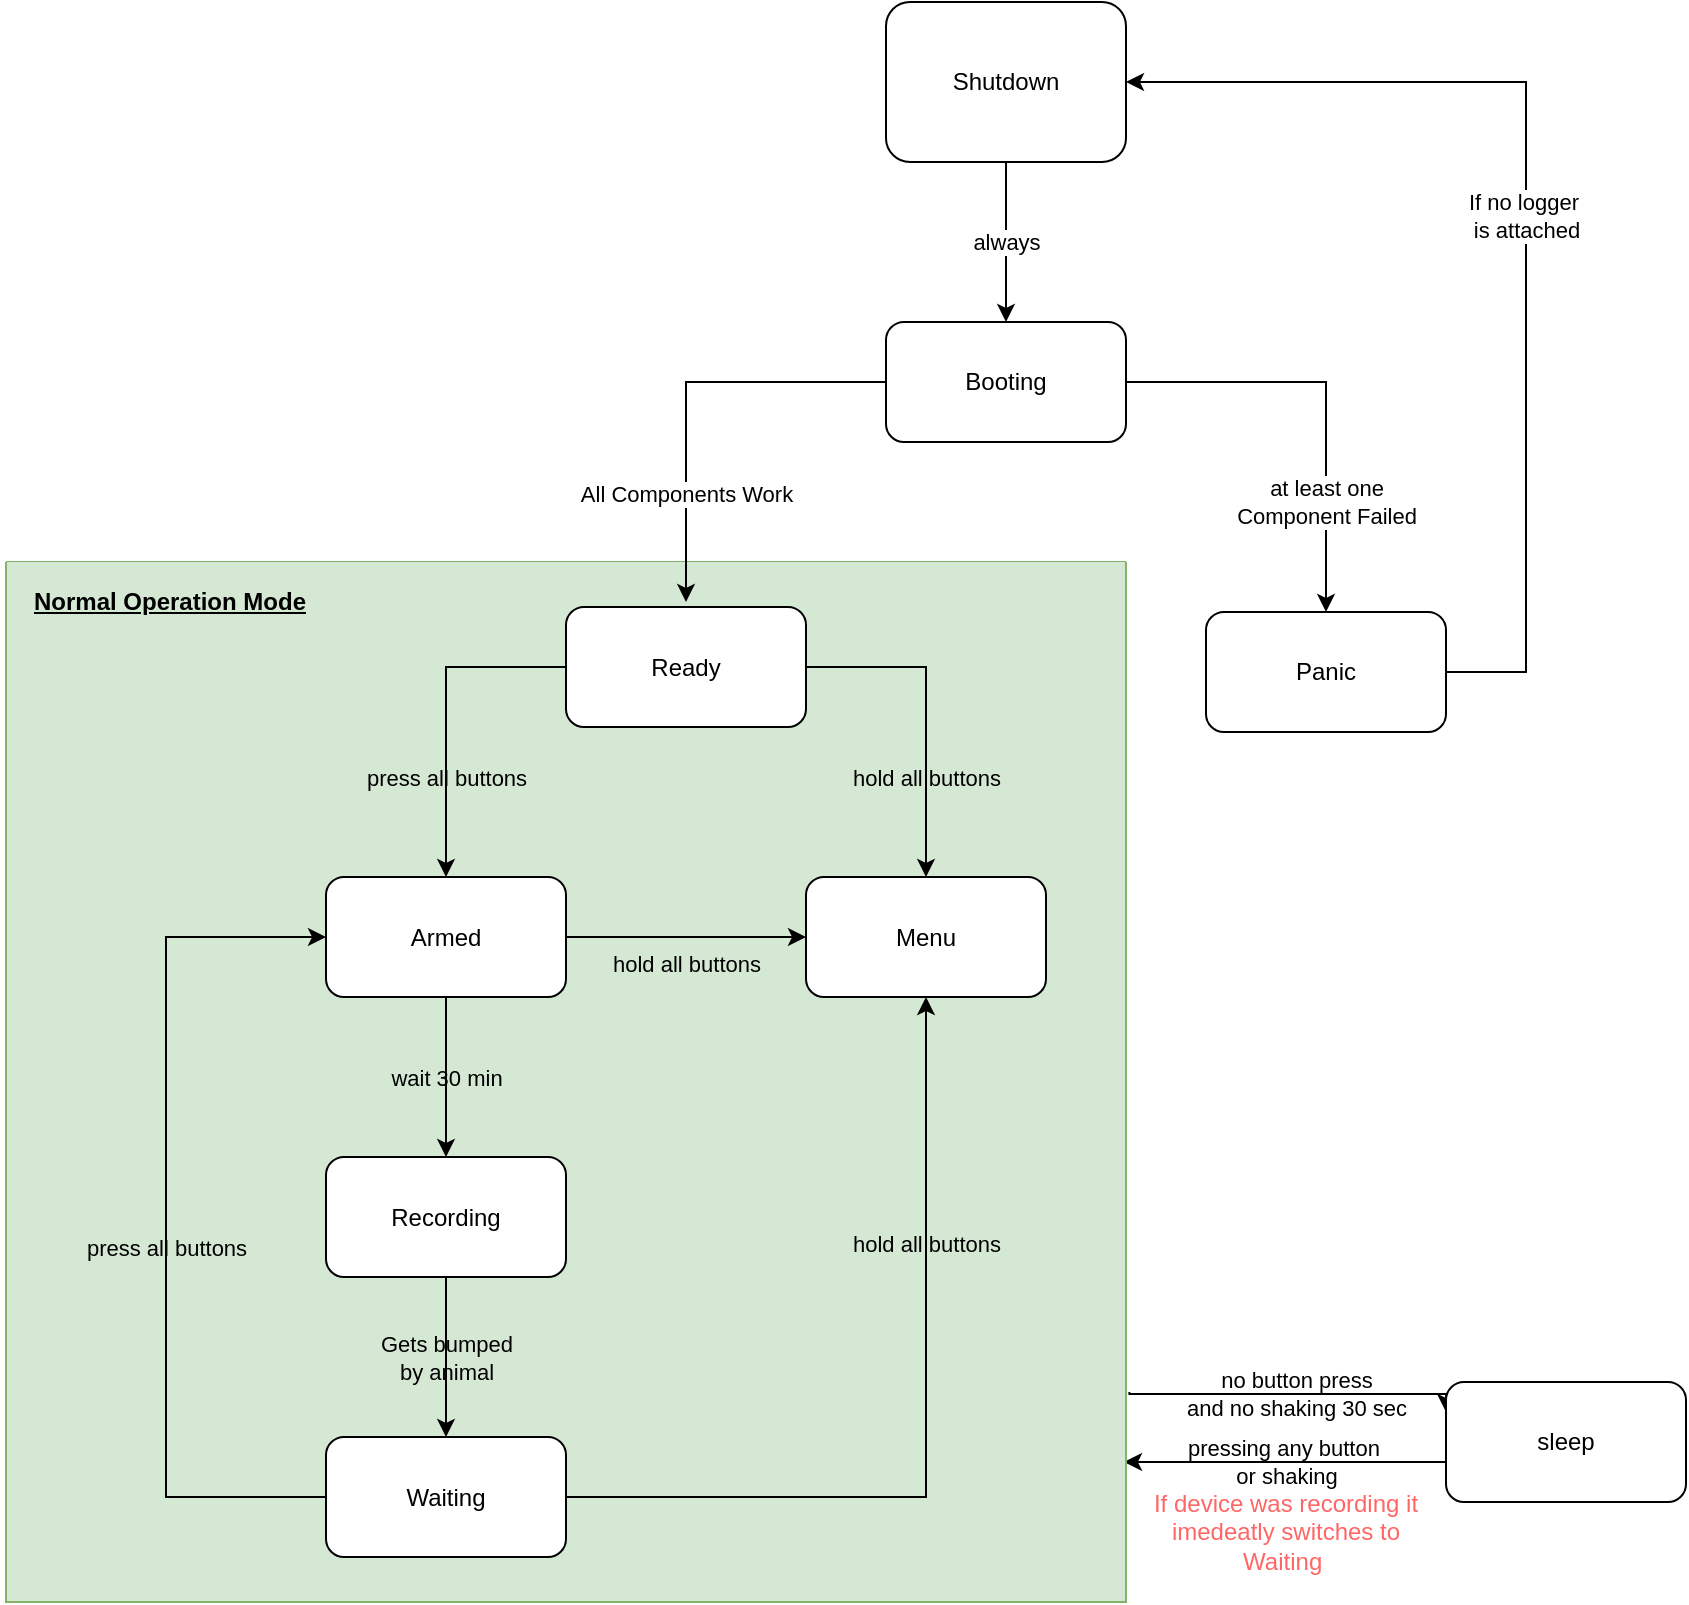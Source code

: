 <mxfile version="20.8.13" type="device"><diagram name="Page-1" id="edf60f1a-56cd-e834-aa8a-f176f3a09ee4"><mxGraphModel dx="1195" dy="625" grid="1" gridSize="10" guides="1" tooltips="1" connect="1" arrows="1" fold="1" page="1" pageScale="1" pageWidth="1100" pageHeight="850" background="none" math="0" shadow="0"><root><mxCell id="0"/><mxCell id="1" parent="0"/><mxCell id="YvYYPQl1nn8t_g6paHAM-7" value="always" style="edgeStyle=orthogonalEdgeStyle;rounded=0;orthogonalLoop=1;jettySize=auto;html=1;" edge="1" parent="1" source="YvYYPQl1nn8t_g6paHAM-3" target="YvYYPQl1nn8t_g6paHAM-6"><mxGeometry relative="1" as="geometry"/></mxCell><mxCell id="YvYYPQl1nn8t_g6paHAM-3" value="Shutdown" style="rounded=1;whiteSpace=wrap;html=1;" vertex="1" parent="1"><mxGeometry x="480" y="120" width="120" height="80" as="geometry"/></mxCell><mxCell id="YvYYPQl1nn8t_g6paHAM-11" value="at least one &lt;br&gt;Component Failed" style="edgeStyle=orthogonalEdgeStyle;rounded=0;orthogonalLoop=1;jettySize=auto;html=1;entryX=0.5;entryY=0;entryDx=0;entryDy=0;" edge="1" parent="1" source="YvYYPQl1nn8t_g6paHAM-6" target="YvYYPQl1nn8t_g6paHAM-10"><mxGeometry x="0.488" relative="1" as="geometry"><Array as="points"><mxPoint x="700" y="310"/></Array><mxPoint as="offset"/></mxGeometry></mxCell><mxCell id="YvYYPQl1nn8t_g6paHAM-6" value="Booting" style="whiteSpace=wrap;html=1;rounded=1;" vertex="1" parent="1"><mxGeometry x="480" y="280" width="120" height="60" as="geometry"/></mxCell><mxCell id="YvYYPQl1nn8t_g6paHAM-24" value="If no logger&amp;nbsp;&lt;br&gt;is attached" style="edgeStyle=orthogonalEdgeStyle;rounded=0;orthogonalLoop=1;jettySize=auto;html=1;entryX=1;entryY=0.5;entryDx=0;entryDy=0;labelBackgroundColor=default;" edge="1" parent="1" source="YvYYPQl1nn8t_g6paHAM-10" target="YvYYPQl1nn8t_g6paHAM-3"><mxGeometry relative="1" as="geometry"><Array as="points"><mxPoint x="800" y="455"/><mxPoint x="800" y="160"/></Array></mxGeometry></mxCell><mxCell id="YvYYPQl1nn8t_g6paHAM-10" value="Panic" style="whiteSpace=wrap;html=1;rounded=1;" vertex="1" parent="1"><mxGeometry x="640" y="425" width="120" height="60" as="geometry"/></mxCell><mxCell id="YvYYPQl1nn8t_g6paHAM-30" value="pressing any button&amp;nbsp;&lt;br&gt;or shaking" style="edgeStyle=orthogonalEdgeStyle;rounded=0;orthogonalLoop=1;jettySize=auto;html=1;labelBackgroundColor=none;fontFamily=Helvetica;" edge="1" parent="1" source="YvYYPQl1nn8t_g6paHAM-26"><mxGeometry relative="1" as="geometry"><mxPoint x="599" y="850" as="targetPoint"/><Array as="points"><mxPoint x="599" y="850"/></Array></mxGeometry></mxCell><mxCell id="YvYYPQl1nn8t_g6paHAM-31" value="no button press&lt;br&gt;and no shaking 30 sec" style="edgeStyle=orthogonalEdgeStyle;rounded=0;orthogonalLoop=1;jettySize=auto;html=1;labelBackgroundColor=none;fontFamily=Helvetica;exitX=1.003;exitY=0.798;exitDx=0;exitDy=0;exitPerimeter=0;entryX=0;entryY=0.25;entryDx=0;entryDy=0;" edge="1" parent="1" source="YvYYPQl1nn8t_g6paHAM-27" target="YvYYPQl1nn8t_g6paHAM-26"><mxGeometry relative="1" as="geometry"><mxPoint x="630" y="780" as="targetPoint"/><Array as="points"><mxPoint x="602" y="816"/></Array></mxGeometry></mxCell><mxCell id="YvYYPQl1nn8t_g6paHAM-26" value="sleep" style="rounded=1;whiteSpace=wrap;html=1;" vertex="1" parent="1"><mxGeometry x="760" y="810" width="120" height="60" as="geometry"/></mxCell><mxCell id="YvYYPQl1nn8t_g6paHAM-27" value="" style="swimlane;startSize=0;fillColor=#D5E8D4;strokeColor=#82b366;glass=0;shadow=0;rounded=0;swimlaneFillColor=#D5E8D4;" vertex="1" parent="1"><mxGeometry x="40" y="400" width="560" height="520" as="geometry"><mxRectangle x="40" y="400" width="50" height="40" as="alternateBounds"/></mxGeometry></mxCell><mxCell id="YvYYPQl1nn8t_g6paHAM-8" value="Ready" style="whiteSpace=wrap;html=1;rounded=1;" vertex="1" parent="YvYYPQl1nn8t_g6paHAM-27"><mxGeometry x="280" y="22.5" width="120" height="60" as="geometry"/></mxCell><mxCell id="YvYYPQl1nn8t_g6paHAM-13" value="Armed" style="whiteSpace=wrap;html=1;rounded=1;" vertex="1" parent="YvYYPQl1nn8t_g6paHAM-27"><mxGeometry x="160" y="157.5" width="120" height="60" as="geometry"/></mxCell><mxCell id="YvYYPQl1nn8t_g6paHAM-14" value="press all buttons" style="edgeStyle=orthogonalEdgeStyle;rounded=0;orthogonalLoop=1;jettySize=auto;html=1;labelBackgroundColor=none;" edge="1" parent="YvYYPQl1nn8t_g6paHAM-27" source="YvYYPQl1nn8t_g6paHAM-8" target="YvYYPQl1nn8t_g6paHAM-13"><mxGeometry x="0.394" relative="1" as="geometry"><Array as="points"><mxPoint x="220" y="52.5"/></Array><mxPoint as="offset"/></mxGeometry></mxCell><mxCell id="YvYYPQl1nn8t_g6paHAM-15" value="Menu" style="whiteSpace=wrap;html=1;rounded=1;" vertex="1" parent="YvYYPQl1nn8t_g6paHAM-27"><mxGeometry x="400" y="157.5" width="120" height="60" as="geometry"/></mxCell><mxCell id="YvYYPQl1nn8t_g6paHAM-16" value="hold all buttons" style="edgeStyle=orthogonalEdgeStyle;rounded=0;orthogonalLoop=1;jettySize=auto;html=1;labelBackgroundColor=none;" edge="1" parent="YvYYPQl1nn8t_g6paHAM-27" source="YvYYPQl1nn8t_g6paHAM-8" target="YvYYPQl1nn8t_g6paHAM-15"><mxGeometry x="0.394" relative="1" as="geometry"><Array as="points"><mxPoint x="460" y="52.5"/></Array><mxPoint as="offset"/></mxGeometry></mxCell><mxCell id="YvYYPQl1nn8t_g6paHAM-17" value="&#10;&lt;span style=&quot;color: rgb(0, 0, 0); font-family: Helvetica; font-size: 11px; font-style: normal; font-variant-ligatures: normal; font-variant-caps: normal; font-weight: 400; letter-spacing: normal; orphans: 2; text-align: center; text-indent: 0px; text-transform: none; widows: 2; word-spacing: 0px; -webkit-text-stroke-width: 0px; text-decoration-thickness: initial; text-decoration-style: initial; text-decoration-color: initial; float: none; display: inline !important;&quot;&gt;hold all buttons&lt;/span&gt;&#10;&#10;" style="edgeStyle=orthogonalEdgeStyle;rounded=0;orthogonalLoop=1;jettySize=auto;html=1;entryX=0;entryY=0.5;entryDx=0;entryDy=0;labelBackgroundColor=none;" edge="1" parent="YvYYPQl1nn8t_g6paHAM-27" source="YvYYPQl1nn8t_g6paHAM-13" target="YvYYPQl1nn8t_g6paHAM-15"><mxGeometry y="-20" relative="1" as="geometry"><mxPoint as="offset"/></mxGeometry></mxCell><mxCell id="YvYYPQl1nn8t_g6paHAM-18" value="Recording" style="whiteSpace=wrap;html=1;rounded=1;" vertex="1" parent="YvYYPQl1nn8t_g6paHAM-27"><mxGeometry x="160" y="297.5" width="120" height="60" as="geometry"/></mxCell><mxCell id="YvYYPQl1nn8t_g6paHAM-19" value="wait 30 min" style="edgeStyle=orthogonalEdgeStyle;rounded=0;orthogonalLoop=1;jettySize=auto;html=1;labelBackgroundColor=none;" edge="1" parent="YvYYPQl1nn8t_g6paHAM-27" source="YvYYPQl1nn8t_g6paHAM-13" target="YvYYPQl1nn8t_g6paHAM-18"><mxGeometry relative="1" as="geometry"/></mxCell><mxCell id="YvYYPQl1nn8t_g6paHAM-22" value="&#10;&lt;span style=&quot;color: rgb(0, 0, 0); font-family: Helvetica; font-size: 11px; font-style: normal; font-variant-ligatures: normal; font-variant-caps: normal; font-weight: 400; letter-spacing: normal; orphans: 2; text-align: center; text-indent: 0px; text-transform: none; widows: 2; word-spacing: 0px; -webkit-text-stroke-width: 0px; text-decoration-thickness: initial; text-decoration-style: initial; text-decoration-color: initial; float: none; display: inline !important;&quot;&gt;hold all buttons&lt;/span&gt;&#10;&#10;" style="edgeStyle=orthogonalEdgeStyle;rounded=0;orthogonalLoop=1;jettySize=auto;html=1;entryX=0.5;entryY=1;entryDx=0;entryDy=0;labelBackgroundColor=none;" edge="1" parent="YvYYPQl1nn8t_g6paHAM-27" source="YvYYPQl1nn8t_g6paHAM-20" target="YvYYPQl1nn8t_g6paHAM-15"><mxGeometry x="0.395" relative="1" as="geometry"><mxPoint as="offset"/></mxGeometry></mxCell><mxCell id="YvYYPQl1nn8t_g6paHAM-23" value="&#10;&lt;span style=&quot;color: rgb(0, 0, 0); font-family: Helvetica; font-size: 11px; font-style: normal; font-variant-ligatures: normal; font-variant-caps: normal; font-weight: 400; letter-spacing: normal; orphans: 2; text-align: center; text-indent: 0px; text-transform: none; widows: 2; word-spacing: 0px; -webkit-text-stroke-width: 0px; text-decoration-thickness: initial; text-decoration-style: initial; text-decoration-color: initial; float: none; display: inline !important;&quot;&gt;press all buttons&lt;/span&gt;&#10;&#10;" style="edgeStyle=orthogonalEdgeStyle;rounded=0;orthogonalLoop=1;jettySize=auto;html=1;labelBackgroundColor=none;entryX=0;entryY=0.5;entryDx=0;entryDy=0;" edge="1" parent="YvYYPQl1nn8t_g6paHAM-27" source="YvYYPQl1nn8t_g6paHAM-20" target="YvYYPQl1nn8t_g6paHAM-13"><mxGeometry x="-0.102" relative="1" as="geometry"><mxPoint x="90" y="287.5" as="targetPoint"/><Array as="points"><mxPoint x="80" y="467.5"/><mxPoint x="80" y="187.5"/></Array><mxPoint as="offset"/></mxGeometry></mxCell><mxCell id="YvYYPQl1nn8t_g6paHAM-20" value="Waiting" style="whiteSpace=wrap;html=1;rounded=1;" vertex="1" parent="YvYYPQl1nn8t_g6paHAM-27"><mxGeometry x="160" y="437.5" width="120" height="60" as="geometry"/></mxCell><mxCell id="YvYYPQl1nn8t_g6paHAM-21" value="Gets bumped &lt;br&gt;by animal" style="edgeStyle=orthogonalEdgeStyle;rounded=0;orthogonalLoop=1;jettySize=auto;html=1;labelBackgroundColor=none;" edge="1" parent="YvYYPQl1nn8t_g6paHAM-27" source="YvYYPQl1nn8t_g6paHAM-18" target="YvYYPQl1nn8t_g6paHAM-20"><mxGeometry relative="1" as="geometry"/></mxCell><mxCell id="YvYYPQl1nn8t_g6paHAM-28" value="Normal Operation Mode" style="text;html=1;strokeColor=none;fillColor=none;align=center;verticalAlign=middle;whiteSpace=wrap;rounded=0;fontStyle=5;fontFamily=Helvetica;" vertex="1" parent="YvYYPQl1nn8t_g6paHAM-27"><mxGeometry x="-3" y="5" width="170" height="30" as="geometry"/></mxCell><mxCell id="YvYYPQl1nn8t_g6paHAM-9" value="All Components Work" style="edgeStyle=orthogonalEdgeStyle;rounded=0;orthogonalLoop=1;jettySize=auto;html=1;" edge="1" parent="1" source="YvYYPQl1nn8t_g6paHAM-6"><mxGeometry x="0.488" relative="1" as="geometry"><mxPoint x="380" y="420" as="targetPoint"/><Array as="points"><mxPoint x="380" y="310"/></Array><mxPoint as="offset"/></mxGeometry></mxCell><mxCell id="YvYYPQl1nn8t_g6paHAM-32" value="If device was recording it imedeatly switches to Waiting&amp;nbsp;" style="text;html=1;align=center;verticalAlign=middle;whiteSpace=wrap;rounded=0;fontFamily=Helvetica;fillColor=none;fontColor=#FF6666;" vertex="1" parent="1"><mxGeometry x="600" y="870" width="160" height="30" as="geometry"/></mxCell></root></mxGraphModel></diagram></mxfile>